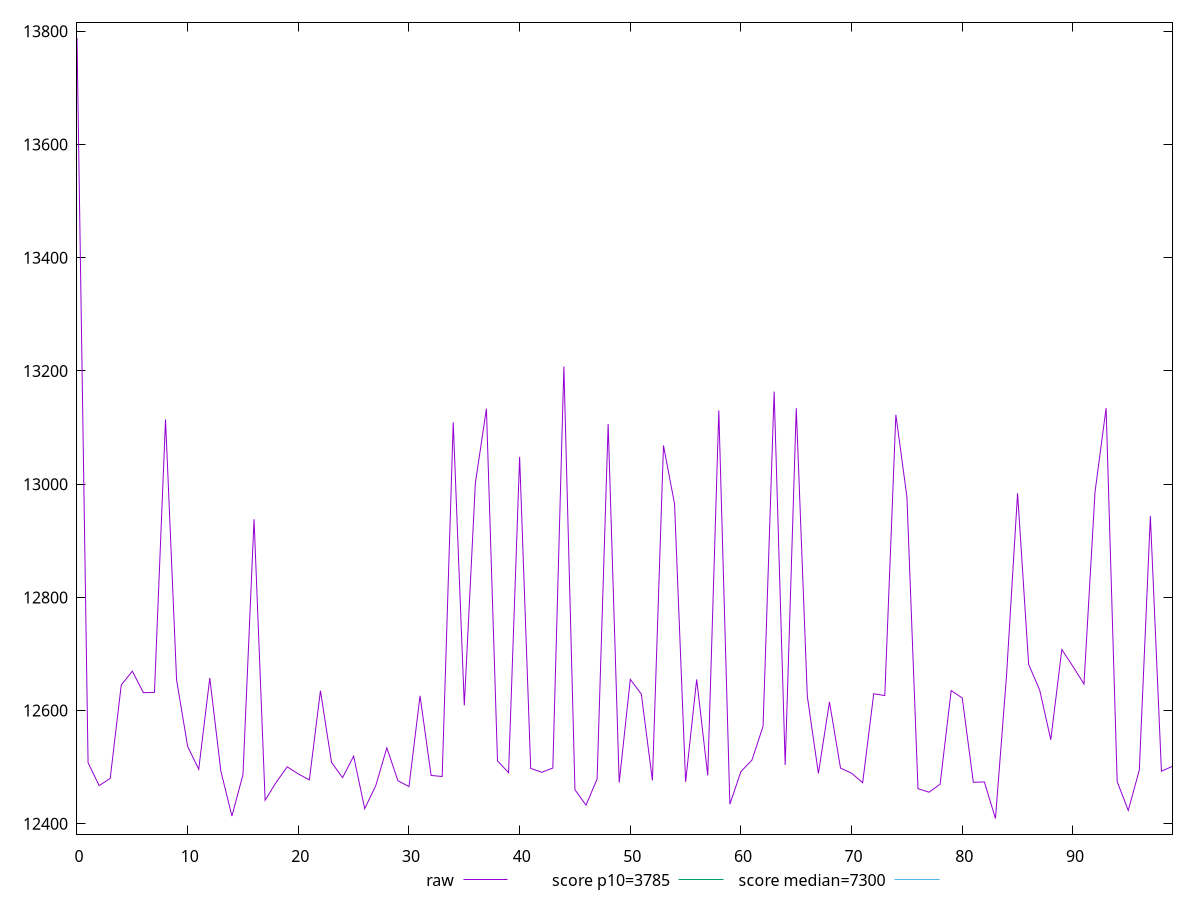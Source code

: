 reset

$raw <<EOF
0 13788.428999999996
1 12507.950499999999
2 12467.438999999998
3 12480.1845
4 12645.312000000002
5 12669.594999999998
6 12631.639
7 12632.161499999998
8 13114.294000000002
9 12654.032
10 12536.566000000003
11 12496.302499999998
12 12657.558
13 12492.982
14 12413.639
15 12486.972000000002
16 12938.106500000002
17 12441.6145
18 12473.3155
19 12500.583000000002
20 12488.043
21 12477.5245
22 12635.181000000002
23 12508.473000000002
24 12481.5085
25 12519.429
26 12426.6485
27 12467.418499999998
28 12534.192499999997
29 12476.1015
30 12465.68
31 12626.069999999996
32 12485.384
33 12483.5105
34 13108.963499999998
35 12609.2295
36 13001.849499999998
37 13133.310000000001
38 12511.1345
39 12490.274000000003
40 13048.177
41 12497.893
42 12490.968499999999
43 12498.513500000001
44 13207.977999999996
45 12460.105
46 12432.933999999997
47 12479.015
48 13106.385000000002
49 12472.8165
50 12655.1295
51 12629.068000000003
52 12476.730500000001
53 13068.308999999997
54 12965.146999999999
55 12473.985500000003
56 12655.053499999998
57 12485.427500000002
58 13130.156500000001
59 12434.707999999999
60 12492.213499999998
61 12512.671999999999
62 12572.350500000004
63 13163.590500000002
64 12503.897999999997
65 13134.292999999998
66 12624.950499999999
67 12489.0165
68 12615.265499999998
69 12498.283500000001
70 12489.3865
71 12472.551
72 12629.642
73 12626.562999999998
74 13122.655499999999
75 12977.469999999998
76 12461.9525
77 12455.796499999997
78 12469.894499999999
79 12635.395499999999
80 12622.205500000004
81 12473.313999999998
82 12473.9125
83 12409.296
84 12661.3485
85 12983.906500000001
86 12681.580999999998
87 12636.161
88 12548.4475
89 12707.8005
90 12678.069500000001
91 12646.923999999999
92 12986.4545
93 13134.301499999998
94 12474.594000000001
95 12423.563999999998
96 12494.69
97 12943.538499999999
98 12492.895
99 12501.626499999998
EOF

set key outside below
set xrange [0:99]
set yrange [12381.71334:13816.011659999996]
set trange [12381.71334:13816.011659999996]
set terminal svg size 640, 500 enhanced background rgb 'white'
set output "reports/report_00031_2021-02-24T23-18-18.084Z/interactive/samples/music/raw/values.svg"

plot $raw title "raw" with line, \
     3785 title "score p10=3785", \
     7300 title "score median=7300"

reset
